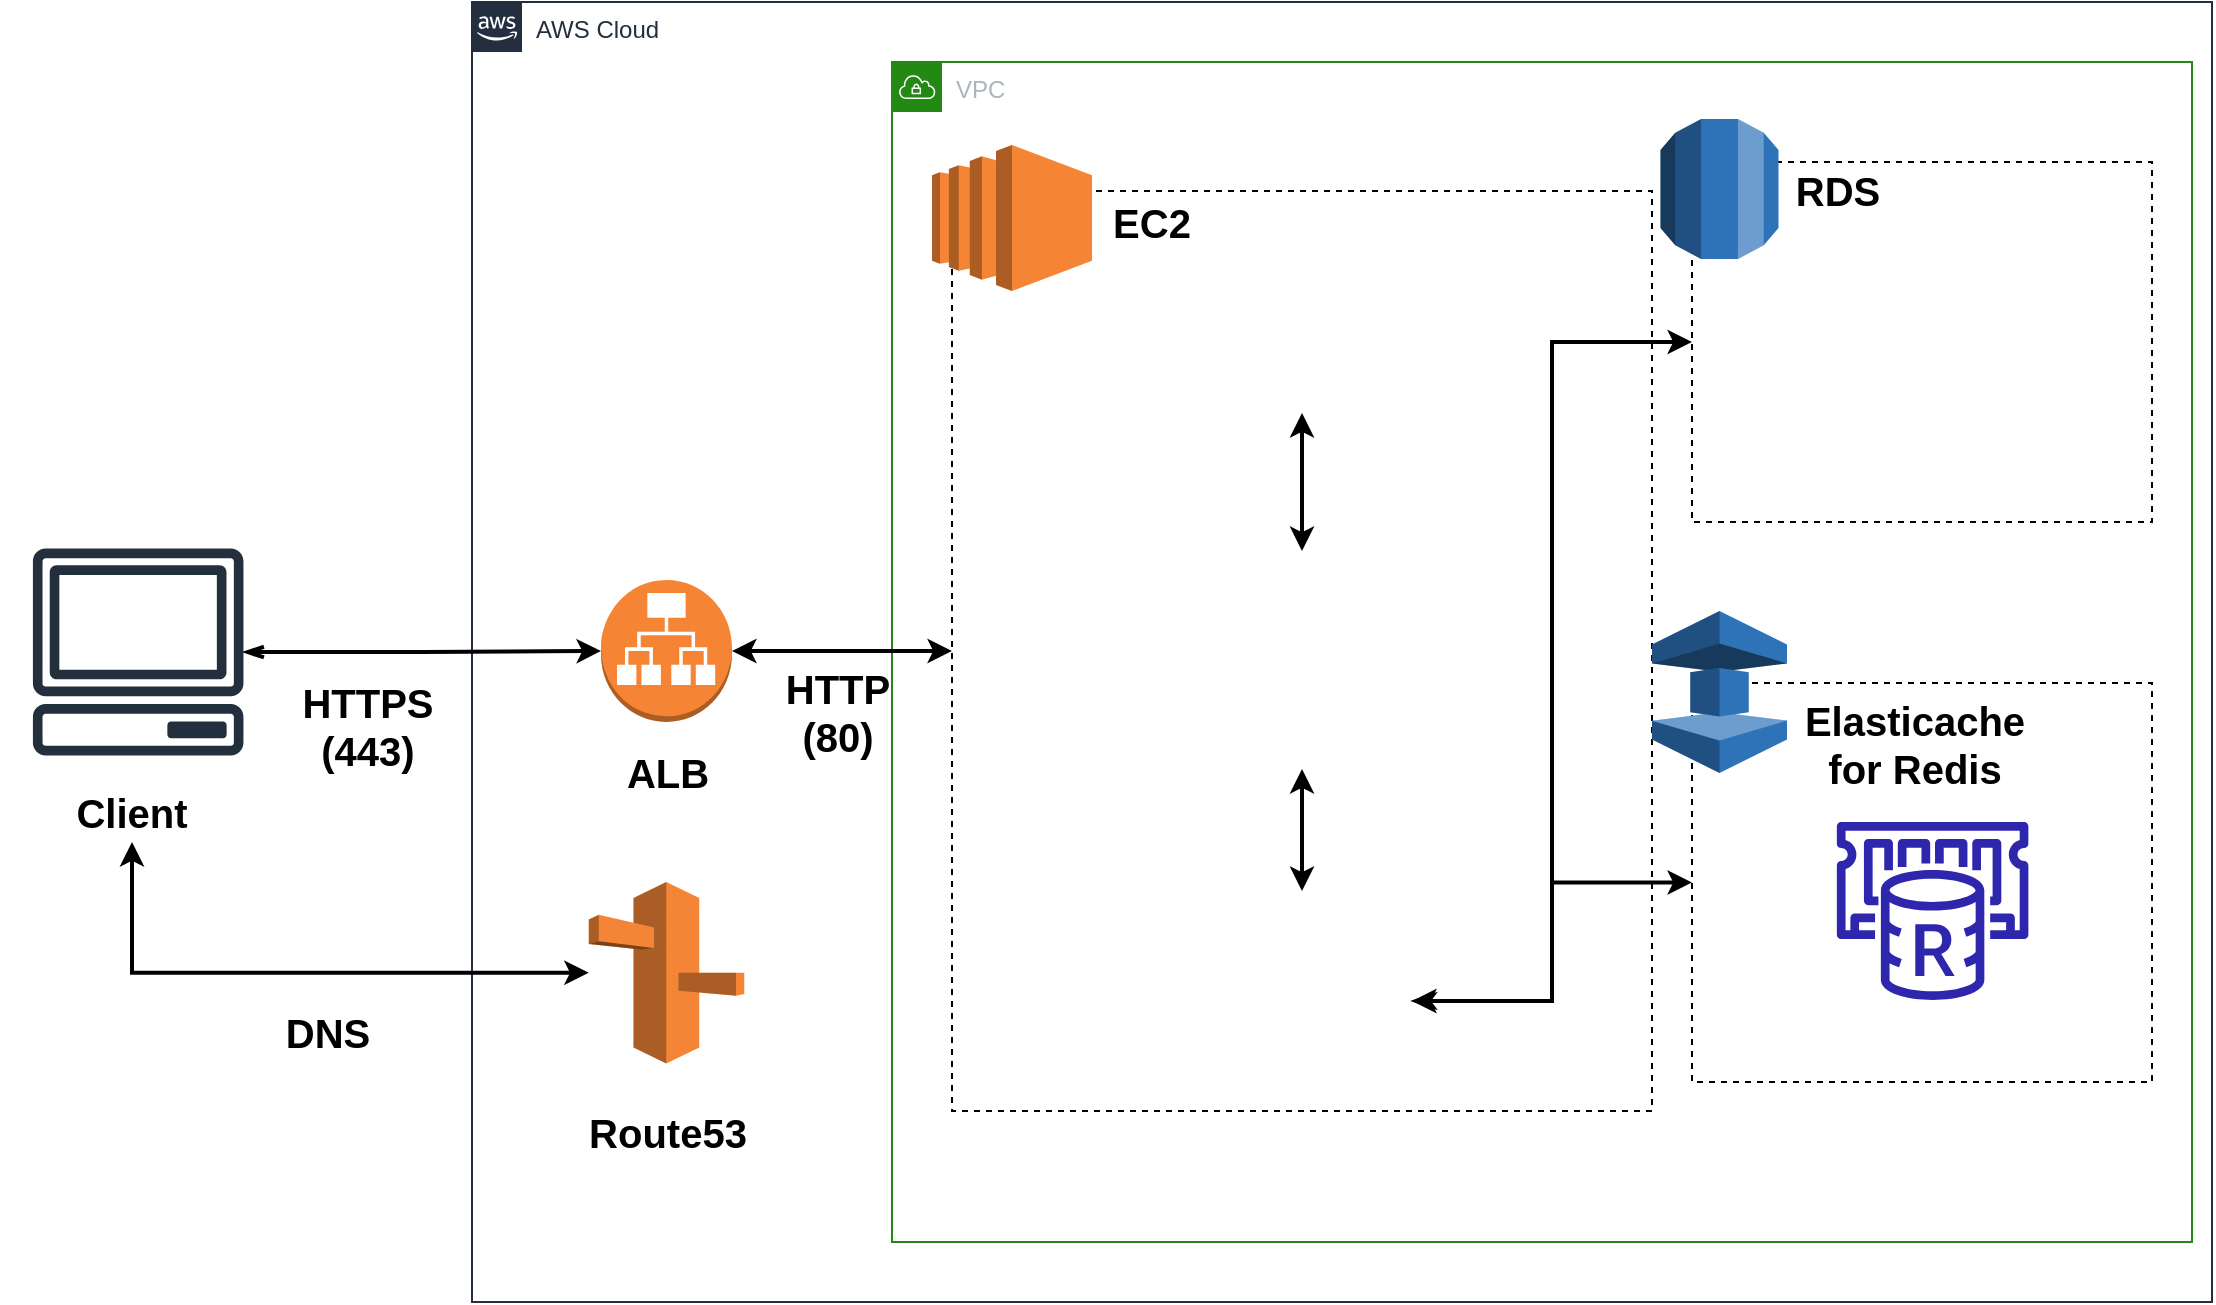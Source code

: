 <mxfile version="21.6.9" type="github">
  <diagram id="Ht1M8jgEwFfnCIfOTk4-" name="Page-1">
    <mxGraphModel dx="1313" dy="678" grid="1" gridSize="10" guides="1" tooltips="1" connect="1" arrows="1" fold="1" page="1" pageScale="1" pageWidth="1169" pageHeight="827" math="0" shadow="0">
      <root>
        <mxCell id="0" />
        <mxCell id="1" parent="0" />
        <mxCell id="UEzPUAAOIrF-is8g5C7q-75" value="AWS Cloud" style="points=[[0,0],[0.25,0],[0.5,0],[0.75,0],[1,0],[1,0.25],[1,0.5],[1,0.75],[1,1],[0.75,1],[0.5,1],[0.25,1],[0,1],[0,0.75],[0,0.5],[0,0.25]];outlineConnect=0;gradientColor=none;html=1;whiteSpace=wrap;fontSize=12;fontStyle=0;shape=mxgraph.aws4.group;grIcon=mxgraph.aws4.group_aws_cloud_alt;strokeColor=#232F3E;fillColor=none;verticalAlign=top;align=left;spacingLeft=30;fontColor=#232F3E;dashed=0;labelBackgroundColor=#ffffff;container=1;pointerEvents=0;collapsible=0;recursiveResize=0;" parent="1" vertex="1">
          <mxGeometry x="250" y="80" width="870" height="650" as="geometry" />
        </mxCell>
        <mxCell id="7pCIFEGCw0U9bMdRgQC4-2" value="VPC" style="points=[[0,0],[0.25,0],[0.5,0],[0.75,0],[1,0],[1,0.25],[1,0.5],[1,0.75],[1,1],[0.75,1],[0.5,1],[0.25,1],[0,1],[0,0.75],[0,0.5],[0,0.25]];outlineConnect=0;gradientColor=none;html=1;whiteSpace=wrap;fontSize=12;fontStyle=0;container=1;pointerEvents=0;collapsible=0;recursiveResize=0;shape=mxgraph.aws4.group;grIcon=mxgraph.aws4.group_vpc;strokeColor=#248814;fillColor=none;verticalAlign=top;align=left;spacingLeft=30;fontColor=#AAB7B8;dashed=0;" vertex="1" parent="UEzPUAAOIrF-is8g5C7q-75">
          <mxGeometry x="210" y="30" width="650" height="590" as="geometry" />
        </mxCell>
        <mxCell id="UEzPUAAOIrF-is8g5C7q-108" value="" style="rounded=0;whiteSpace=wrap;html=1;labelBackgroundColor=none;fillColor=none;dashed=1;container=1;pointerEvents=0;collapsible=0;recursiveResize=0;" parent="7pCIFEGCw0U9bMdRgQC4-2" vertex="1">
          <mxGeometry x="30" y="64.5" width="350" height="460" as="geometry" />
        </mxCell>
        <mxCell id="7pCIFEGCw0U9bMdRgQC4-4" value="" style="outlineConnect=0;dashed=0;verticalLabelPosition=bottom;verticalAlign=top;align=center;html=1;shape=mxgraph.aws3.ec2;fillColor=#F58534;gradientColor=none;" vertex="1" parent="UEzPUAAOIrF-is8g5C7q-108">
          <mxGeometry x="-10" y="-23" width="80" height="73" as="geometry" />
        </mxCell>
        <mxCell id="7pCIFEGCw0U9bMdRgQC4-48" value="" style="rounded=0;orthogonalLoop=1;jettySize=auto;html=1;strokeWidth=2;startArrow=classic;startFill=1;" edge="1" parent="UEzPUAAOIrF-is8g5C7q-108" source="7pCIFEGCw0U9bMdRgQC4-5" target="7pCIFEGCw0U9bMdRgQC4-8">
          <mxGeometry relative="1" as="geometry" />
        </mxCell>
        <mxCell id="7pCIFEGCw0U9bMdRgQC4-5" value="" style="shape=image;html=1;verticalAlign=top;verticalLabelPosition=bottom;labelBackgroundColor=#ffffff;imageAspect=0;aspect=fixed;image=https://cdn2.iconfinder.com/data/icons/boxicons-logos/24/bxl-django-128.png" vertex="1" parent="UEzPUAAOIrF-is8g5C7q-108">
          <mxGeometry x="120" y="350" width="110" height="110" as="geometry" />
        </mxCell>
        <mxCell id="7pCIFEGCw0U9bMdRgQC4-49" value="" style="edgeStyle=orthogonalEdgeStyle;rounded=0;orthogonalLoop=1;jettySize=auto;html=1;startArrow=classic;startFill=1;strokeWidth=2;" edge="1" parent="UEzPUAAOIrF-is8g5C7q-108" source="7pCIFEGCw0U9bMdRgQC4-8" target="7pCIFEGCw0U9bMdRgQC4-10">
          <mxGeometry relative="1" as="geometry" />
        </mxCell>
        <mxCell id="7pCIFEGCw0U9bMdRgQC4-8" value="" style="shape=image;verticalLabelPosition=bottom;labelBackgroundColor=default;verticalAlign=top;aspect=fixed;imageAspect=0;image=https://www.vectorlogo.zone/logos/gunicorn/gunicorn-ar21.svg;" vertex="1" parent="UEzPUAAOIrF-is8g5C7q-108">
          <mxGeometry x="66" y="180" width="218" height="109" as="geometry" />
        </mxCell>
        <mxCell id="7pCIFEGCw0U9bMdRgQC4-10" value="" style="shape=image;verticalLabelPosition=bottom;labelBackgroundColor=default;verticalAlign=top;aspect=fixed;imageAspect=0;image=https://upload.wikimedia.org/wikipedia/commons/thumb/c/c5/Nginx_logo.svg/512px-Nginx_logo.svg.png;" vertex="1" parent="UEzPUAAOIrF-is8g5C7q-108">
          <mxGeometry x="77.82" y="70" width="194.36" height="41" as="geometry" />
        </mxCell>
        <mxCell id="7pCIFEGCw0U9bMdRgQC4-21" value="&lt;b&gt;&lt;font style=&quot;font-size: 20px;&quot;&gt;EC2&lt;/font&gt;&lt;/b&gt;" style="text;strokeColor=none;align=center;fillColor=none;html=1;verticalAlign=middle;whiteSpace=wrap;rounded=0;" vertex="1" parent="UEzPUAAOIrF-is8g5C7q-108">
          <mxGeometry x="70" width="60" height="30" as="geometry" />
        </mxCell>
        <mxCell id="7pCIFEGCw0U9bMdRgQC4-16" value="" style="rounded=0;whiteSpace=wrap;html=1;labelBackgroundColor=none;fillColor=none;dashed=1;container=1;pointerEvents=0;collapsible=0;recursiveResize=0;" vertex="1" parent="7pCIFEGCw0U9bMdRgQC4-2">
          <mxGeometry x="400" y="310.5" width="230" height="199.5" as="geometry" />
        </mxCell>
        <mxCell id="7pCIFEGCw0U9bMdRgQC4-20" value="" style="sketch=0;outlineConnect=0;fontColor=#232F3E;gradientColor=none;fillColor=#2E27AD;strokeColor=none;dashed=0;verticalLabelPosition=bottom;verticalAlign=top;align=center;html=1;fontSize=12;fontStyle=0;aspect=fixed;pointerEvents=1;shape=mxgraph.aws4.elasticache_for_redis;" vertex="1" parent="7pCIFEGCw0U9bMdRgQC4-16">
          <mxGeometry x="70" y="69.5" width="100.61" height="89" as="geometry" />
        </mxCell>
        <mxCell id="7pCIFEGCw0U9bMdRgQC4-24" value="&lt;b&gt;&lt;font style=&quot;font-size: 20px;&quot;&gt;Elasticache for Redis&lt;/font&gt;&lt;/b&gt;" style="text;strokeColor=none;align=center;fillColor=none;html=1;verticalAlign=middle;whiteSpace=wrap;rounded=0;" vertex="1" parent="7pCIFEGCw0U9bMdRgQC4-16">
          <mxGeometry x="60" y="15" width="102.5" height="30" as="geometry" />
        </mxCell>
        <mxCell id="7pCIFEGCw0U9bMdRgQC4-18" value="" style="outlineConnect=0;dashed=0;verticalLabelPosition=bottom;verticalAlign=top;align=center;html=1;shape=mxgraph.aws3.elasticache;fillColor=#2E73B8;gradientColor=none;" vertex="1" parent="7pCIFEGCw0U9bMdRgQC4-16">
          <mxGeometry x="-20" y="-36" width="67.5" height="81" as="geometry" />
        </mxCell>
        <mxCell id="7pCIFEGCw0U9bMdRgQC4-11" value="" style="rounded=0;whiteSpace=wrap;html=1;labelBackgroundColor=none;fillColor=none;dashed=1;container=1;pointerEvents=0;collapsible=0;recursiveResize=0;" vertex="1" parent="7pCIFEGCw0U9bMdRgQC4-2">
          <mxGeometry x="400" y="50" width="230" height="180" as="geometry" />
        </mxCell>
        <mxCell id="7pCIFEGCw0U9bMdRgQC4-17" value="" style="outlineConnect=0;dashed=0;verticalLabelPosition=bottom;verticalAlign=top;align=center;html=1;shape=mxgraph.aws3.rds;fillColor=#2E73B8;gradientColor=none;" vertex="1" parent="7pCIFEGCw0U9bMdRgQC4-11">
          <mxGeometry x="-15.75" y="-21.5" width="59" height="70" as="geometry" />
        </mxCell>
        <mxCell id="7pCIFEGCw0U9bMdRgQC4-23" value="&lt;b&gt;&lt;font style=&quot;font-size: 20px;&quot;&gt;RDS&lt;/font&gt;&lt;/b&gt;" style="text;strokeColor=none;align=center;fillColor=none;html=1;verticalAlign=middle;whiteSpace=wrap;rounded=0;" vertex="1" parent="7pCIFEGCw0U9bMdRgQC4-11">
          <mxGeometry x="43.25" y="-1.5" width="60" height="30" as="geometry" />
        </mxCell>
        <mxCell id="7pCIFEGCw0U9bMdRgQC4-31" value="" style="shape=image;verticalLabelPosition=bottom;labelBackgroundColor=default;verticalAlign=top;aspect=fixed;imageAspect=0;image=https://cdn.icon-icons.com/icons2/2415/PNG/512/postgresql_plain_wordmark_logo_icon_146390.png;" vertex="1" parent="7pCIFEGCw0U9bMdRgQC4-11">
          <mxGeometry x="20" y="55.75" width="101.5" height="101.5" as="geometry" />
        </mxCell>
        <mxCell id="7pCIFEGCw0U9bMdRgQC4-32" value="" style="shape=image;verticalLabelPosition=bottom;labelBackgroundColor=default;verticalAlign=top;aspect=fixed;imageAspect=0;image=https://upload.wikimedia.org/wikipedia/en/thumb/6/60/PostGIS_logo.png/150px-PostGIS_logo.png;" vertex="1" parent="7pCIFEGCw0U9bMdRgQC4-11">
          <mxGeometry x="130" y="61.5" width="90" height="90" as="geometry" />
        </mxCell>
        <mxCell id="7pCIFEGCw0U9bMdRgQC4-50" style="edgeStyle=orthogonalEdgeStyle;rounded=0;orthogonalLoop=1;jettySize=auto;html=1;strokeWidth=2;startArrow=classicThin;startFill=1;" edge="1" parent="7pCIFEGCw0U9bMdRgQC4-2" source="7pCIFEGCw0U9bMdRgQC4-5" target="7pCIFEGCw0U9bMdRgQC4-16">
          <mxGeometry relative="1" as="geometry" />
        </mxCell>
        <mxCell id="7pCIFEGCw0U9bMdRgQC4-51" style="edgeStyle=orthogonalEdgeStyle;rounded=0;orthogonalLoop=1;jettySize=auto;html=1;entryX=0;entryY=0.5;entryDx=0;entryDy=0;strokeWidth=2;startArrow=classic;startFill=1;" edge="1" parent="7pCIFEGCw0U9bMdRgQC4-2" source="7pCIFEGCw0U9bMdRgQC4-5" target="7pCIFEGCw0U9bMdRgQC4-11">
          <mxGeometry relative="1" as="geometry" />
        </mxCell>
        <mxCell id="7pCIFEGCw0U9bMdRgQC4-59" style="edgeStyle=orthogonalEdgeStyle;rounded=0;orthogonalLoop=1;jettySize=auto;html=1;entryX=0;entryY=0.5;entryDx=0;entryDy=0;startArrow=classic;startFill=1;strokeWidth=2;" edge="1" parent="UEzPUAAOIrF-is8g5C7q-75" source="7pCIFEGCw0U9bMdRgQC4-54" target="UEzPUAAOIrF-is8g5C7q-108">
          <mxGeometry relative="1" as="geometry" />
        </mxCell>
        <mxCell id="7pCIFEGCw0U9bMdRgQC4-54" value="" style="outlineConnect=0;dashed=0;verticalLabelPosition=bottom;verticalAlign=top;align=center;html=1;shape=mxgraph.aws3.application_load_balancer;fillColor=#F58534;gradientColor=none;" vertex="1" parent="UEzPUAAOIrF-is8g5C7q-75">
          <mxGeometry x="64.5" y="288.99" width="65.5" height="71.01" as="geometry" />
        </mxCell>
        <mxCell id="7pCIFEGCw0U9bMdRgQC4-34" value="" style="outlineConnect=0;dashed=0;verticalLabelPosition=bottom;verticalAlign=top;align=center;html=1;shape=mxgraph.aws3.route_53;fillColor=#F58536;gradientColor=none;" vertex="1" parent="UEzPUAAOIrF-is8g5C7q-75">
          <mxGeometry x="58.38" y="440" width="77.75" height="90.75" as="geometry" />
        </mxCell>
        <mxCell id="7pCIFEGCw0U9bMdRgQC4-56" value="&lt;span style=&quot;font-size: 20px;&quot;&gt;&lt;b&gt;ALB&lt;/b&gt;&lt;/span&gt;" style="text;strokeColor=none;align=center;fillColor=none;html=1;verticalAlign=middle;whiteSpace=wrap;rounded=0;" vertex="1" parent="UEzPUAAOIrF-is8g5C7q-75">
          <mxGeometry x="69.5" y="370" width="55.5" height="30" as="geometry" />
        </mxCell>
        <mxCell id="7pCIFEGCw0U9bMdRgQC4-61" value="&lt;span style=&quot;font-size: 20px;&quot;&gt;&lt;b&gt;Route53&lt;/b&gt;&lt;/span&gt;" style="text;strokeColor=none;align=center;fillColor=none;html=1;verticalAlign=middle;whiteSpace=wrap;rounded=0;" vertex="1" parent="UEzPUAAOIrF-is8g5C7q-75">
          <mxGeometry x="69.5" y="550" width="55.5" height="30" as="geometry" />
        </mxCell>
        <mxCell id="7pCIFEGCw0U9bMdRgQC4-64" value="&lt;span style=&quot;font-size: 20px;&quot;&gt;&lt;b&gt;HTTP&lt;br&gt;(80)&lt;br&gt;&lt;/b&gt;&lt;/span&gt;" style="text;strokeColor=none;align=center;fillColor=none;html=1;verticalAlign=middle;whiteSpace=wrap;rounded=0;" vertex="1" parent="UEzPUAAOIrF-is8g5C7q-75">
          <mxGeometry x="154.5" y="340" width="55.5" height="30" as="geometry" />
        </mxCell>
        <mxCell id="7pCIFEGCw0U9bMdRgQC4-40" value="" style="edgeStyle=orthogonalEdgeStyle;rounded=0;orthogonalLoop=1;jettySize=auto;html=1;startArrow=openThin;startFill=0;strokeWidth=2;" edge="1" parent="1" source="7pCIFEGCw0U9bMdRgQC4-33" target="7pCIFEGCw0U9bMdRgQC4-54">
          <mxGeometry relative="1" as="geometry" />
        </mxCell>
        <mxCell id="7pCIFEGCw0U9bMdRgQC4-33" value="" style="sketch=0;outlineConnect=0;fontColor=#232F3E;gradientColor=none;fillColor=#232F3D;strokeColor=none;dashed=0;verticalLabelPosition=bottom;verticalAlign=top;align=center;html=1;fontSize=12;fontStyle=0;aspect=fixed;pointerEvents=1;shape=mxgraph.aws4.client;" vertex="1" parent="1">
          <mxGeometry x="30" y="353.26" width="106.18" height="103.46" as="geometry" />
        </mxCell>
        <mxCell id="7pCIFEGCw0U9bMdRgQC4-39" value="&lt;span style=&quot;font-size: 20px;&quot;&gt;&lt;b&gt;Client&lt;/b&gt;&lt;/span&gt;" style="text;strokeColor=none;align=center;fillColor=none;html=1;verticalAlign=middle;whiteSpace=wrap;rounded=0;" vertex="1" parent="1">
          <mxGeometry x="14.76" y="470" width="130.48" height="30" as="geometry" />
        </mxCell>
        <mxCell id="7pCIFEGCw0U9bMdRgQC4-63" value="&lt;span style=&quot;font-size: 20px;&quot;&gt;&lt;b&gt;HTTPS&lt;br&gt;(443)&lt;br&gt;&lt;/b&gt;&lt;/span&gt;" style="text;strokeColor=none;align=center;fillColor=none;html=1;verticalAlign=middle;whiteSpace=wrap;rounded=0;" vertex="1" parent="1">
          <mxGeometry x="170" y="426.72" width="55.5" height="30" as="geometry" />
        </mxCell>
        <mxCell id="7pCIFEGCw0U9bMdRgQC4-68" style="edgeStyle=orthogonalEdgeStyle;rounded=0;orthogonalLoop=1;jettySize=auto;html=1;endArrow=classic;endFill=1;startArrow=classic;startFill=1;strokeWidth=2;" edge="1" parent="1" source="7pCIFEGCw0U9bMdRgQC4-34" target="7pCIFEGCw0U9bMdRgQC4-39">
          <mxGeometry relative="1" as="geometry">
            <Array as="points">
              <mxPoint x="80" y="565" />
            </Array>
          </mxGeometry>
        </mxCell>
        <mxCell id="7pCIFEGCw0U9bMdRgQC4-70" value="&lt;span style=&quot;font-size: 20px;&quot;&gt;&lt;b&gt;DNS&lt;br&gt;&lt;/b&gt;&lt;/span&gt;" style="text;strokeColor=none;align=center;fillColor=none;html=1;verticalAlign=middle;whiteSpace=wrap;rounded=0;" vertex="1" parent="1">
          <mxGeometry x="150" y="580" width="55.5" height="30" as="geometry" />
        </mxCell>
      </root>
    </mxGraphModel>
  </diagram>
</mxfile>
